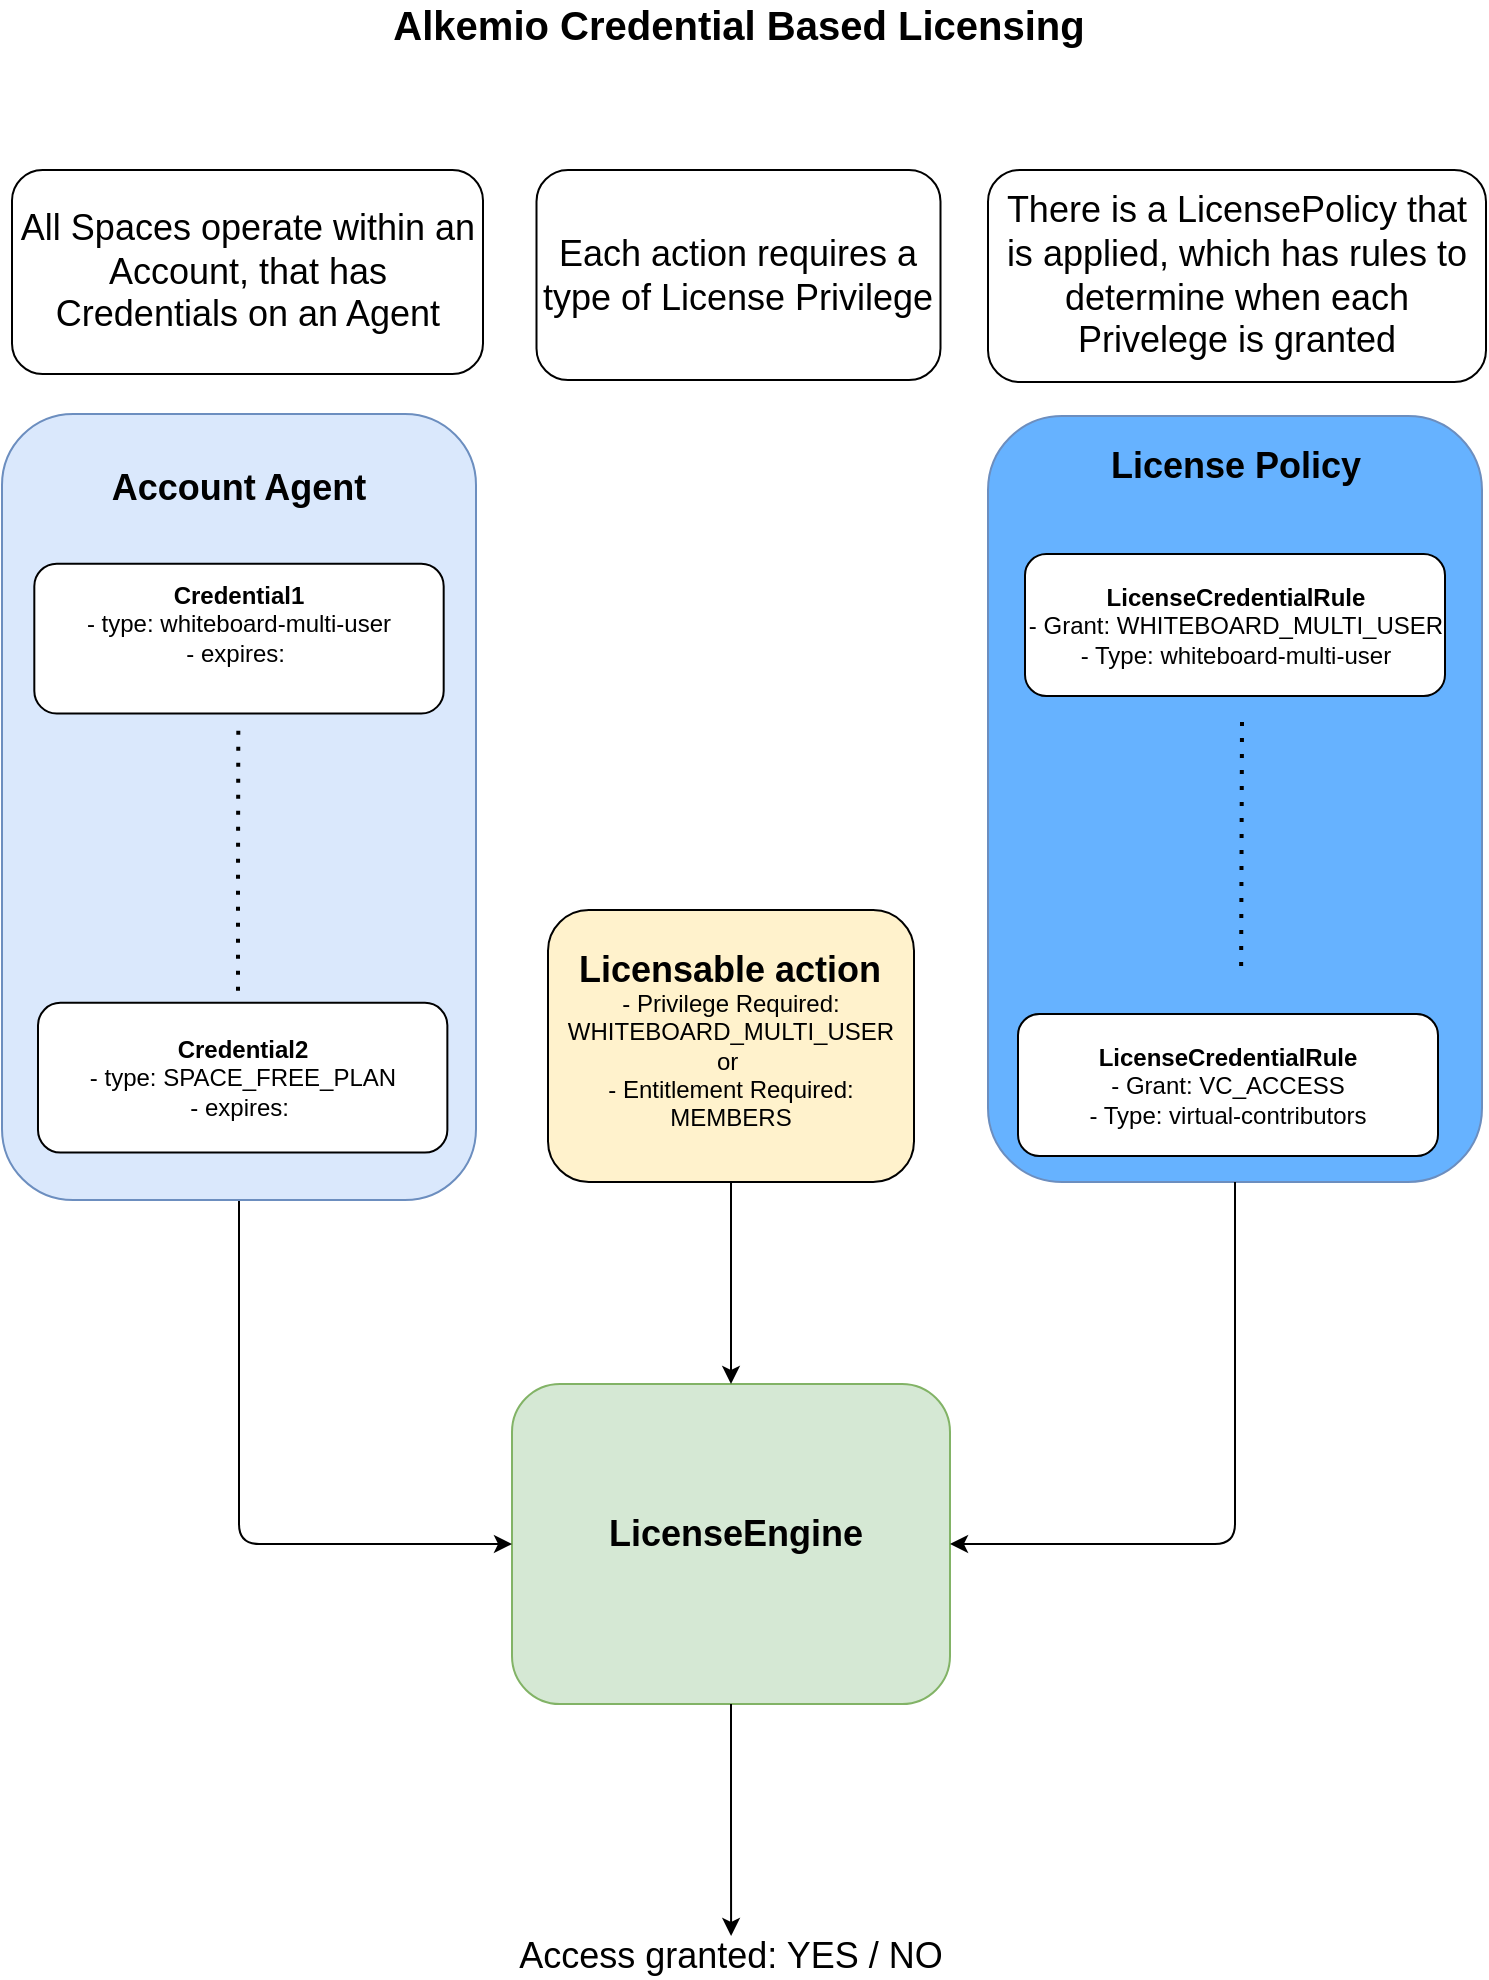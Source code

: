 <mxfile version="24.5.3" type="device" pages="2">
  <diagram name="License Framework" id="MRnfxQKDurDMuoabgHoY">
    <mxGraphModel dx="1111" dy="1677" grid="0" gridSize="10" guides="1" tooltips="1" connect="1" arrows="1" fold="1" page="1" pageScale="1" pageWidth="827" pageHeight="1169" math="0" shadow="0">
      <root>
        <mxCell id="dUI4cDzIz1VOxFGTC87Q-0" />
        <mxCell id="dUI4cDzIz1VOxFGTC87Q-1" parent="dUI4cDzIz1VOxFGTC87Q-0" />
        <mxCell id="dUI4cDzIz1VOxFGTC87Q-4" value="Alkemio Credential Based Licensing" style="text;html=1;strokeColor=none;fillColor=none;align=center;verticalAlign=middle;whiteSpace=wrap;rounded=0;fontSize=20;fontStyle=1" parent="dUI4cDzIz1VOxFGTC87Q-1" vertex="1">
          <mxGeometry x="226" y="30" width="414.5" height="20" as="geometry" />
        </mxCell>
        <mxCell id="dUI4cDzIz1VOxFGTC87Q-11" value="" style="group" parent="dUI4cDzIz1VOxFGTC87Q-1" vertex="1" connectable="0">
          <mxGeometry x="558" y="236" width="247" height="383" as="geometry" />
        </mxCell>
        <mxCell id="dUI4cDzIz1VOxFGTC87Q-12" value="" style="rounded=1;whiteSpace=wrap;html=1;strokeColor=#6c8ebf;fillColor=#66B2FF;" parent="dUI4cDzIz1VOxFGTC87Q-11" vertex="1">
          <mxGeometry width="247" height="383" as="geometry" />
        </mxCell>
        <mxCell id="dUI4cDzIz1VOxFGTC87Q-13" value="&lt;b&gt;LicenseCredentialRule&lt;/b&gt;&lt;br&gt;- Grant: WHITEBOARD_MULTI_USER&lt;br&gt;- Type: whiteboard-multi-user" style="rounded=1;whiteSpace=wrap;html=1;" parent="dUI4cDzIz1VOxFGTC87Q-11" vertex="1">
          <mxGeometry x="18.5" y="69" width="210" height="71" as="geometry" />
        </mxCell>
        <mxCell id="dUI4cDzIz1VOxFGTC87Q-15" value="&lt;font style=&quot;font-size: 18px&quot;&gt;&lt;b&gt;License Policy&lt;br&gt;&lt;/b&gt;&lt;/font&gt;" style="text;html=1;strokeColor=none;fillColor=none;align=center;verticalAlign=middle;whiteSpace=wrap;rounded=0;" parent="dUI4cDzIz1VOxFGTC87Q-11" vertex="1">
          <mxGeometry x="23.5" y="15" width="200" height="20" as="geometry" />
        </mxCell>
        <mxCell id="dUI4cDzIz1VOxFGTC87Q-55" value="&lt;b&gt;LicenseCredentialRule&lt;/b&gt;&lt;br&gt;- Grant: VC_ACCESS&lt;br&gt;- Type: virtual-contributors" style="rounded=1;whiteSpace=wrap;html=1;" parent="dUI4cDzIz1VOxFGTC87Q-11" vertex="1">
          <mxGeometry x="15" y="299" width="210" height="71" as="geometry" />
        </mxCell>
        <mxCell id="dUI4cDzIz1VOxFGTC87Q-57" value="" style="endArrow=none;dashed=1;html=1;dashPattern=1 3;strokeWidth=2;fontSize=11;" parent="dUI4cDzIz1VOxFGTC87Q-11" edge="1">
          <mxGeometry width="50" height="50" relative="1" as="geometry">
            <mxPoint x="127" y="153" as="sourcePoint" />
            <mxPoint x="126.55" y="281" as="targetPoint" />
          </mxGeometry>
        </mxCell>
        <mxCell id="dUI4cDzIz1VOxFGTC87Q-25" value="" style="group" parent="dUI4cDzIz1VOxFGTC87Q-1" vertex="1" connectable="0">
          <mxGeometry x="320" y="720" width="219" height="160" as="geometry" />
        </mxCell>
        <mxCell id="dUI4cDzIz1VOxFGTC87Q-26" value="" style="rounded=1;whiteSpace=wrap;html=1;fillColor=#d5e8d4;strokeColor=#82b366;" parent="dUI4cDzIz1VOxFGTC87Q-25" vertex="1">
          <mxGeometry width="219" height="160" as="geometry" />
        </mxCell>
        <mxCell id="dUI4cDzIz1VOxFGTC87Q-27" value="&lt;b&gt;&lt;font style=&quot;font-size: 18px&quot;&gt;LicenseEngine&lt;/font&gt;&lt;/b&gt;" style="text;html=1;strokeColor=none;fillColor=none;align=center;verticalAlign=middle;whiteSpace=wrap;rounded=0;" parent="dUI4cDzIz1VOxFGTC87Q-25" vertex="1">
          <mxGeometry x="47.004" y="57" width="130.031" height="35" as="geometry" />
        </mxCell>
        <mxCell id="dUI4cDzIz1VOxFGTC87Q-30" value="" style="endArrow=classic;html=1;fontSize=8;entryX=0;entryY=0.5;entryDx=0;entryDy=0;edgeStyle=orthogonalEdgeStyle;exitX=0.5;exitY=1;exitDx=0;exitDy=0;" parent="dUI4cDzIz1VOxFGTC87Q-1" source="dUI4cDzIz1VOxFGTC87Q-44" target="dUI4cDzIz1VOxFGTC87Q-26" edge="1">
          <mxGeometry width="50" height="50" relative="1" as="geometry">
            <mxPoint x="360" y="470" as="sourcePoint" />
            <mxPoint x="361" y="280" as="targetPoint" />
          </mxGeometry>
        </mxCell>
        <mxCell id="dUI4cDzIz1VOxFGTC87Q-43" value="" style="group" parent="dUI4cDzIz1VOxFGTC87Q-1" vertex="1" connectable="0">
          <mxGeometry x="65" y="235" width="237" height="393" as="geometry" />
        </mxCell>
        <mxCell id="dUI4cDzIz1VOxFGTC87Q-44" value="" style="rounded=1;whiteSpace=wrap;html=1;fillColor=#dae8fc;strokeColor=#6c8ebf;" parent="dUI4cDzIz1VOxFGTC87Q-43" vertex="1">
          <mxGeometry width="237.0" height="393" as="geometry" />
        </mxCell>
        <mxCell id="dUI4cDzIz1VOxFGTC87Q-46" value="&lt;b&gt;Credential1&lt;/b&gt;&lt;br&gt;- type: whiteboard-multi-user&lt;div&gt;- expires:&amp;nbsp;&lt;br&gt;&lt;div&gt;&lt;br&gt;&lt;/div&gt;&lt;/div&gt;" style="rounded=1;whiteSpace=wrap;html=1;" parent="dUI4cDzIz1VOxFGTC87Q-43" vertex="1">
          <mxGeometry x="16.159" y="74.857" width="204.682" height="74.857" as="geometry" />
        </mxCell>
        <mxCell id="dUI4cDzIz1VOxFGTC87Q-48" value="&lt;b&gt;&lt;font style=&quot;font-size: 18px&quot;&gt;Account Agent&lt;/font&gt;&lt;/b&gt;" style="text;html=1;strokeColor=none;fillColor=none;align=center;verticalAlign=middle;whiteSpace=wrap;rounded=0;" parent="dUI4cDzIz1VOxFGTC87Q-43" vertex="1">
          <mxGeometry x="10.773" y="18.714" width="215.455" height="37.429" as="geometry" />
        </mxCell>
        <mxCell id="dUI4cDzIz1VOxFGTC87Q-54" value="&lt;b&gt;Credential2&lt;/b&gt;&lt;br&gt;- type: SPACE_FREE_PLAN&lt;br&gt;- expires:&amp;nbsp;" style="rounded=1;whiteSpace=wrap;html=1;" parent="dUI4cDzIz1VOxFGTC87Q-43" vertex="1">
          <mxGeometry x="17.999" y="294.425" width="204.682" height="74.857" as="geometry" />
        </mxCell>
        <mxCell id="dUI4cDzIz1VOxFGTC87Q-50" value="" style="endArrow=none;dashed=1;html=1;dashPattern=1 3;strokeWidth=2;" parent="dUI4cDzIz1VOxFGTC87Q-43" edge="1">
          <mxGeometry width="50" height="50" relative="1" as="geometry">
            <mxPoint x="118" y="288.42" as="sourcePoint" />
            <mxPoint x="118.16" y="157.002" as="targetPoint" />
            <Array as="points">
              <mxPoint x="118" y="234.42" />
            </Array>
          </mxGeometry>
        </mxCell>
        <mxCell id="dUI4cDzIz1VOxFGTC87Q-63" value="" style="group" parent="dUI4cDzIz1VOxFGTC87Q-1" vertex="1" connectable="0">
          <mxGeometry x="338" y="483" width="183" height="136" as="geometry" />
        </mxCell>
        <mxCell id="dUI4cDzIz1VOxFGTC87Q-60" value="&lt;br&gt;- Privilege Required: WHITEBOARD_MULTI_USER&lt;div&gt;or&amp;nbsp;&lt;/div&gt;&lt;div&gt;- Entitlement Required:&lt;/div&gt;&lt;div&gt;MEMBERS&lt;/div&gt;" style="rounded=1;whiteSpace=wrap;html=1;fillColor=#FFF2CC;" parent="dUI4cDzIz1VOxFGTC87Q-63" vertex="1">
          <mxGeometry width="183" height="136" as="geometry" />
        </mxCell>
        <mxCell id="dUI4cDzIz1VOxFGTC87Q-61" value="&lt;font style=&quot;font-size: 18px&quot;&gt;&lt;b&gt;Licensable action&lt;/b&gt;&lt;/font&gt;" style="text;html=1;strokeColor=none;fillColor=none;align=center;verticalAlign=middle;whiteSpace=wrap;rounded=0;" parent="dUI4cDzIz1VOxFGTC87Q-63" vertex="1">
          <mxGeometry x="13.238" y="14.233" width="155.745" height="31.628" as="geometry" />
        </mxCell>
        <mxCell id="dUI4cDzIz1VOxFGTC87Q-64" value="" style="endArrow=classic;html=1;fontSize=8;entryX=1;entryY=0.5;entryDx=0;entryDy=0;edgeStyle=orthogonalEdgeStyle;exitX=0.5;exitY=1;exitDx=0;exitDy=0;" parent="dUI4cDzIz1VOxFGTC87Q-1" source="dUI4cDzIz1VOxFGTC87Q-12" target="dUI4cDzIz1VOxFGTC87Q-26" edge="1">
          <mxGeometry width="50" height="50" relative="1" as="geometry">
            <mxPoint x="193.5" y="638" as="sourcePoint" />
            <mxPoint x="333.75" y="807" as="targetPoint" />
          </mxGeometry>
        </mxCell>
        <mxCell id="dUI4cDzIz1VOxFGTC87Q-65" style="edgeStyle=orthogonalEdgeStyle;rounded=0;orthogonalLoop=1;jettySize=auto;html=1;exitX=0.5;exitY=1;exitDx=0;exitDy=0;entryX=0.5;entryY=0;entryDx=0;entryDy=0;" parent="dUI4cDzIz1VOxFGTC87Q-1" source="dUI4cDzIz1VOxFGTC87Q-60" target="dUI4cDzIz1VOxFGTC87Q-26" edge="1">
          <mxGeometry relative="1" as="geometry" />
        </mxCell>
        <mxCell id="dUI4cDzIz1VOxFGTC87Q-66" style="edgeStyle=orthogonalEdgeStyle;rounded=0;orthogonalLoop=1;jettySize=auto;html=1;" parent="dUI4cDzIz1VOxFGTC87Q-1" source="dUI4cDzIz1VOxFGTC87Q-26" target="dUI4cDzIz1VOxFGTC87Q-67" edge="1">
          <mxGeometry relative="1" as="geometry">
            <mxPoint x="429.5" y="995" as="targetPoint" />
          </mxGeometry>
        </mxCell>
        <mxCell id="dUI4cDzIz1VOxFGTC87Q-67" value="&lt;font style=&quot;font-size: 18px&quot;&gt;Access granted: YES / NO&lt;/font&gt;" style="text;html=1;strokeColor=none;fillColor=none;align=center;verticalAlign=middle;whiteSpace=wrap;rounded=0;" parent="dUI4cDzIz1VOxFGTC87Q-1" vertex="1">
          <mxGeometry x="292.25" y="996" width="274.5" height="20" as="geometry" />
        </mxCell>
        <mxCell id="dUI4cDzIz1VOxFGTC87Q-68" value="&lt;font style=&quot;font-size: 18px&quot;&gt;There is a LicensePolicy that is applied, which has rules to determine when each Privelege is granted&lt;/font&gt;" style="text;html=1;fillColor=none;align=center;verticalAlign=middle;whiteSpace=wrap;rounded=1;strokeColor=#000000;" parent="dUI4cDzIz1VOxFGTC87Q-1" vertex="1">
          <mxGeometry x="558" y="113" width="249" height="106" as="geometry" />
        </mxCell>
        <mxCell id="dUI4cDzIz1VOxFGTC87Q-69" value="&lt;font style=&quot;font-size: 18px&quot;&gt;All Spaces operate within an Account, that has Credentials on an Agent&lt;/font&gt;" style="text;html=1;fillColor=none;align=center;verticalAlign=middle;whiteSpace=wrap;rounded=1;strokeColor=#000000;" parent="dUI4cDzIz1VOxFGTC87Q-1" vertex="1">
          <mxGeometry x="70" y="113" width="235.5" height="102" as="geometry" />
        </mxCell>
        <mxCell id="dUI4cDzIz1VOxFGTC87Q-70" value="&lt;font style=&quot;font-size: 18px&quot;&gt;Each action requires a type of License Privilege&lt;/font&gt;" style="text;html=1;fillColor=none;align=center;verticalAlign=middle;whiteSpace=wrap;rounded=1;strokeColor=#000000;" parent="dUI4cDzIz1VOxFGTC87Q-1" vertex="1">
          <mxGeometry x="332.25" y="113" width="202" height="105" as="geometry" />
        </mxCell>
      </root>
    </mxGraphModel>
  </diagram>
  <diagram id="pHeTqXf-PY4wl_YyXd9w" name="Logical Setup">
    <mxGraphModel dx="819" dy="1236" grid="1" gridSize="10" guides="1" tooltips="1" connect="1" arrows="1" fold="1" page="1" pageScale="1" pageWidth="827" pageHeight="1169" math="0" shadow="0">
      <root>
        <mxCell id="0" />
        <mxCell id="1" parent="0" />
        <mxCell id="c3olkH4ifevDVTikjdGX-7" value="" style="group" vertex="1" connectable="0" parent="1">
          <mxGeometry x="90" y="700" width="610" height="230" as="geometry" />
        </mxCell>
        <mxCell id="c3olkH4ifevDVTikjdGX-8" value="" style="rounded=1;whiteSpace=wrap;html=1;fillColor=#dae8fc;strokeColor=#6c8ebf;" vertex="1" parent="c3olkH4ifevDVTikjdGX-7">
          <mxGeometry width="610.0" height="230" as="geometry" />
        </mxCell>
        <mxCell id="c3olkH4ifevDVTikjdGX-10" value="&lt;b&gt;&lt;font style=&quot;font-size: 18px&quot;&gt;Common&lt;/font&gt;&lt;/b&gt;" style="text;html=1;strokeColor=none;fillColor=none;align=center;verticalAlign=middle;whiteSpace=wrap;rounded=0;" vertex="1" parent="c3olkH4ifevDVTikjdGX-7">
          <mxGeometry x="27.727" y="10.952" width="554.545" height="21.905" as="geometry" />
        </mxCell>
        <mxCell id="c3olkH4ifevDVTikjdGX-9" value="&lt;div&gt;&lt;div&gt;&lt;b&gt;License Privileges&lt;/b&gt;&lt;/div&gt;&lt;/div&gt;" style="rounded=1;whiteSpace=wrap;html=1;" vertex="1" parent="c3olkH4ifevDVTikjdGX-7">
          <mxGeometry x="27.73" y="40.97" width="153.67" height="49.03" as="geometry" />
        </mxCell>
        <mxCell id="c3olkH4ifevDVTikjdGX-25" value="&lt;div&gt;&lt;div&gt;&lt;b&gt;License Credentials&lt;/b&gt;&lt;/div&gt;&lt;/div&gt;" style="rounded=1;whiteSpace=wrap;html=1;" vertex="1" parent="c3olkH4ifevDVTikjdGX-7">
          <mxGeometry x="200" y="40.97" width="140" height="50" as="geometry" />
        </mxCell>
        <mxCell id="c3olkH4ifevDVTikjdGX-26" value="&lt;div&gt;&lt;div&gt;&lt;b&gt;License Features&lt;/b&gt;&lt;/div&gt;&lt;/div&gt;" style="rounded=1;whiteSpace=wrap;html=1;" vertex="1" parent="c3olkH4ifevDVTikjdGX-7">
          <mxGeometry x="34.57" y="110" width="140" height="50" as="geometry" />
        </mxCell>
        <mxCell id="c3olkH4ifevDVTikjdGX-27" value="&lt;div&gt;&lt;div&gt;&lt;b&gt;License Engine&lt;/b&gt;&lt;/div&gt;&lt;/div&gt;" style="rounded=1;whiteSpace=wrap;html=1;" vertex="1" parent="c3olkH4ifevDVTikjdGX-7">
          <mxGeometry x="390" y="40" width="170" height="70" as="geometry" />
        </mxCell>
        <mxCell id="c3olkH4ifevDVTikjdGX-28" value="" style="group" vertex="1" connectable="0" parent="1">
          <mxGeometry x="90" y="1000" width="610" height="340" as="geometry" />
        </mxCell>
        <mxCell id="c3olkH4ifevDVTikjdGX-29" value="" style="rounded=1;whiteSpace=wrap;html=1;fillColor=#99FF99;strokeColor=#6c8ebf;" vertex="1" parent="c3olkH4ifevDVTikjdGX-28">
          <mxGeometry width="610.0" height="340" as="geometry" />
        </mxCell>
        <mxCell id="c3olkH4ifevDVTikjdGX-30" value="&lt;b&gt;&lt;font style=&quot;font-size: 18px&quot;&gt;Licensing Framework&lt;/font&gt;&lt;/b&gt;" style="text;html=1;strokeColor=none;fillColor=none;align=center;verticalAlign=middle;whiteSpace=wrap;rounded=0;" vertex="1" parent="c3olkH4ifevDVTikjdGX-28">
          <mxGeometry x="27.727" y="16.19" width="554.545" height="32.381" as="geometry" />
        </mxCell>
        <mxCell id="c3olkH4ifevDVTikjdGX-31" value="&lt;b&gt;Plan: Space Free&lt;/b&gt;" style="rounded=1;whiteSpace=wrap;html=1;" vertex="1" parent="c3olkH4ifevDVTikjdGX-28">
          <mxGeometry x="50" y="75.97" width="153.67" height="49.03" as="geometry" />
        </mxCell>
        <mxCell id="c3olkH4ifevDVTikjdGX-32" value="&lt;div&gt;&lt;div&gt;&lt;b&gt;License Policy&lt;/b&gt;&lt;/div&gt;&lt;/div&gt;" style="rounded=1;whiteSpace=wrap;html=1;" vertex="1" parent="c3olkH4ifevDVTikjdGX-28">
          <mxGeometry x="222.5" y="65" width="165" height="60" as="geometry" />
        </mxCell>
        <mxCell id="c3olkH4ifevDVTikjdGX-34" value="&lt;div&gt;&lt;div&gt;&lt;b&gt;License Issuer&lt;/b&gt;&lt;/div&gt;&lt;/div&gt;" style="rounded=1;whiteSpace=wrap;html=1;" vertex="1" parent="c3olkH4ifevDVTikjdGX-28">
          <mxGeometry x="434.54" y="72.99" width="147.73" height="55" as="geometry" />
        </mxCell>
        <mxCell id="c3olkH4ifevDVTikjdGX-35" value="&lt;b&gt;Plan: Space Plus&lt;/b&gt;" style="rounded=1;whiteSpace=wrap;html=1;" vertex="1" parent="c3olkH4ifevDVTikjdGX-28">
          <mxGeometry x="50" y="145" width="153.67" height="49.03" as="geometry" />
        </mxCell>
        <mxCell id="c3olkH4ifevDVTikjdGX-36" value="&lt;b&gt;Plan: Space Premium&lt;/b&gt;" style="rounded=1;whiteSpace=wrap;html=1;" vertex="1" parent="c3olkH4ifevDVTikjdGX-28">
          <mxGeometry x="50" y="215.97" width="153.67" height="49.03" as="geometry" />
        </mxCell>
        <mxCell id="c3olkH4ifevDVTikjdGX-37" value="&lt;b&gt;Plan: Access VCs&lt;/b&gt;" style="rounded=1;whiteSpace=wrap;html=1;" vertex="1" parent="c3olkH4ifevDVTikjdGX-28">
          <mxGeometry x="50" y="280" width="153.67" height="49.03" as="geometry" />
        </mxCell>
        <mxCell id="c3olkH4ifevDVTikjdGX-38" value="" style="group" vertex="1" connectable="0" parent="1">
          <mxGeometry x="790" y="1000" width="240" height="340" as="geometry" />
        </mxCell>
        <mxCell id="c3olkH4ifevDVTikjdGX-39" value="" style="rounded=1;whiteSpace=wrap;html=1;fillColor=#FFFF99;strokeColor=#6c8ebf;" vertex="1" parent="c3olkH4ifevDVTikjdGX-38">
          <mxGeometry x="-2.18" width="242.18" height="340" as="geometry" />
        </mxCell>
        <mxCell id="c3olkH4ifevDVTikjdGX-40" value="&lt;b&gt;&lt;font style=&quot;font-size: 18px&quot;&gt;Account&lt;/font&gt;&lt;/b&gt;" style="text;html=1;strokeColor=none;fillColor=none;align=center;verticalAlign=middle;whiteSpace=wrap;rounded=0;" vertex="1" parent="c3olkH4ifevDVTikjdGX-38">
          <mxGeometry x="57.5" y="10.968" width="140" height="35.514" as="geometry" />
        </mxCell>
        <mxCell id="c3olkH4ifevDVTikjdGX-42" value="&lt;div&gt;&lt;div&gt;&lt;b&gt;Agent&lt;/b&gt;&lt;/div&gt;&lt;/div&gt;" style="rounded=1;whiteSpace=wrap;html=1;verticalAlign=top;fillColor=#D5E8D4;" vertex="1" parent="c3olkH4ifevDVTikjdGX-38">
          <mxGeometry x="36.41" y="65.806" width="165" height="246.774" as="geometry" />
        </mxCell>
        <mxCell id="c3olkH4ifevDVTikjdGX-41" value="&lt;b&gt;Credential: Space Free&lt;/b&gt;" style="rounded=1;whiteSpace=wrap;html=1;" vertex="1" parent="c3olkH4ifevDVTikjdGX-38">
          <mxGeometry x="52.99" y="120.645" width="131.83" height="43.871" as="geometry" />
        </mxCell>
        <mxCell id="c3olkH4ifevDVTikjdGX-44" value="&lt;b&gt;Credential: Member Pack&lt;/b&gt;" style="rounded=1;whiteSpace=wrap;html=1;" vertex="1" parent="c3olkH4ifevDVTikjdGX-38">
          <mxGeometry x="48.65" y="185.355" width="136.17" height="46.075" as="geometry" />
        </mxCell>
      </root>
    </mxGraphModel>
  </diagram>
</mxfile>
